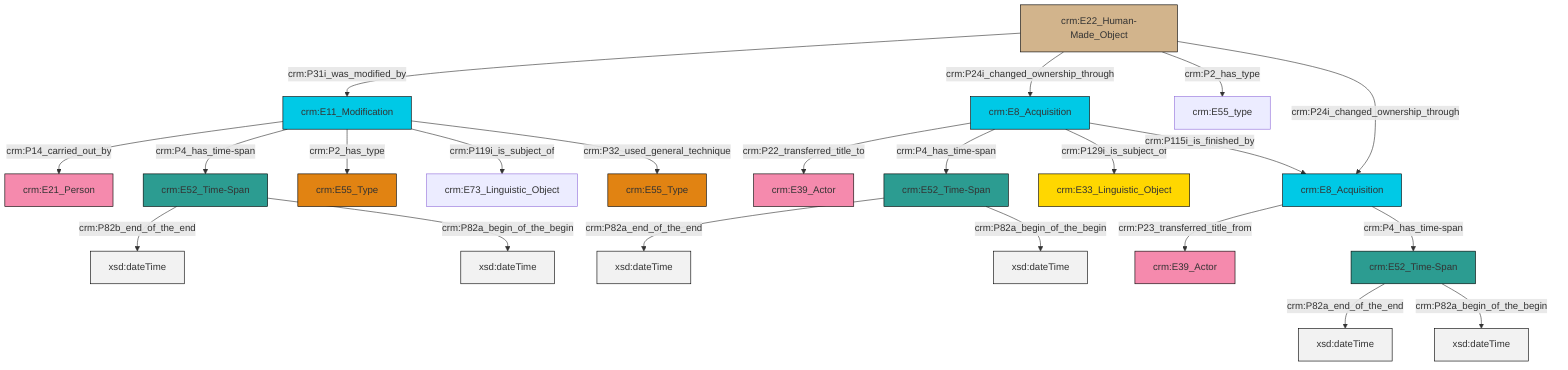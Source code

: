graph TD
classDef Literal fill:#f2f2f2,stroke:#000000;
classDef CRM_Entity fill:#FFFFFF,stroke:#000000;
classDef Temporal_Entity fill:#00C9E6, stroke:#000000;
classDef Type fill:#E18312, stroke:#000000;
classDef Time-Span fill:#2C9C91, stroke:#000000;
classDef Appellation fill:#FFEB7F, stroke:#000000;
classDef Place fill:#008836, stroke:#000000;
classDef Persistent_Item fill:#B266B2, stroke:#000000;
classDef Conceptual_Object fill:#FFD700, stroke:#000000;
classDef Physical_Thing fill:#D2B48C, stroke:#000000;
classDef Actor fill:#f58aad, stroke:#000000;
classDef PC_Classes fill:#4ce600, stroke:#000000;
classDef Multi fill:#cccccc,stroke:#000000;

0["crm:E52_Time-Span"]:::Time-Span -->|crm:P82a_end_of_the_end| 1[xsd:dateTime]:::Literal
4["crm:E8_Acquisition"]:::Temporal_Entity -->|crm:P22_transferred_title_to| 5["crm:E39_Actor"]:::Actor
6["crm:E11_Modification"]:::Temporal_Entity -->|crm:P14_carried_out_by| 7["crm:E21_Person"]:::Actor
9["crm:E52_Time-Span"]:::Time-Span -->|crm:P82a_end_of_the_end| 10[xsd:dateTime]:::Literal
6["crm:E11_Modification"]:::Temporal_Entity -->|crm:P4_has_time-span| 16["crm:E52_Time-Span"]:::Time-Span
17["crm:E22_Human-Made_Object"]:::Physical_Thing -->|crm:P31i_was_modified_by| 6["crm:E11_Modification"]:::Temporal_Entity
13["crm:E8_Acquisition"]:::Temporal_Entity -->|crm:P23_transferred_title_from| 18["crm:E39_Actor"]:::Actor
4["crm:E8_Acquisition"]:::Temporal_Entity -->|crm:P4_has_time-span| 0["crm:E52_Time-Span"]:::Time-Span
4["crm:E8_Acquisition"]:::Temporal_Entity -->|crm:P129i_is_subject_of| 19["crm:E33_Linguistic_Object"]:::Conceptual_Object
6["crm:E11_Modification"]:::Temporal_Entity -->|crm:P2_has_type| 23["crm:E55_Type"]:::Type
17["crm:E22_Human-Made_Object"]:::Physical_Thing -->|crm:P24i_changed_ownership_through| 4["crm:E8_Acquisition"]:::Temporal_Entity
17["crm:E22_Human-Made_Object"]:::Physical_Thing -->|crm:P2_has_type| 11["crm:E55_type"]:::Default
4["crm:E8_Acquisition"]:::Temporal_Entity -->|crm:P115i_is_finished_by| 13["crm:E8_Acquisition"]:::Temporal_Entity
16["crm:E52_Time-Span"]:::Time-Span -->|crm:P82b_end_of_the_end| 25[xsd:dateTime]:::Literal
16["crm:E52_Time-Span"]:::Time-Span -->|crm:P82a_begin_of_the_begin| 29[xsd:dateTime]:::Literal
0["crm:E52_Time-Span"]:::Time-Span -->|crm:P82a_begin_of_the_begin| 31[xsd:dateTime]:::Literal
9["crm:E52_Time-Span"]:::Time-Span -->|crm:P82a_begin_of_the_begin| 32[xsd:dateTime]:::Literal
13["crm:E8_Acquisition"]:::Temporal_Entity -->|crm:P4_has_time-span| 9["crm:E52_Time-Span"]:::Time-Span
6["crm:E11_Modification"]:::Temporal_Entity -->|crm:P119i_is_subject_of| 26["crm:E73_Linguistic_Object"]:::Default
6["crm:E11_Modification"]:::Temporal_Entity -->|crm:P32_used_general_technique| 2["crm:E55_Type"]:::Type
17["crm:E22_Human-Made_Object"]:::Physical_Thing -->|crm:P24i_changed_ownership_through| 13["crm:E8_Acquisition"]:::Temporal_Entity